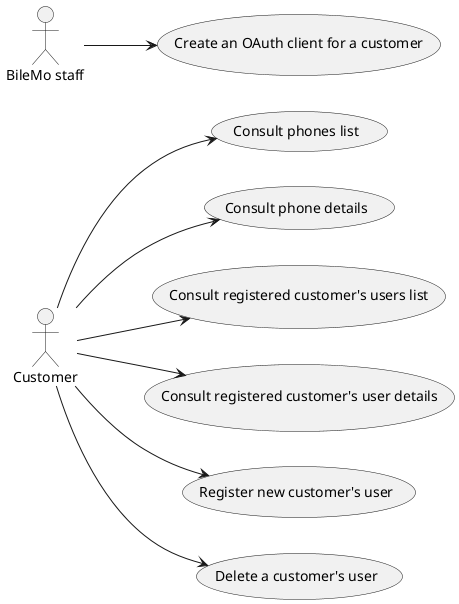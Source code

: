 @startuml

left to right direction

actor Customer
actor BileMoStaff as "BileMo staff"

usecase "Consult phones list" as PhoneIndex
usecase "Consult phone details" as PhoneShow

usecase "Consult registered customer's users list" as UserIndex
usecase "Consult registered customer's user details" as UserShow
usecase "Register new customer's user" as UserCreate
usecase "Delete a customer's user" as UserDelete

usecase "Create an OAuth client for a customer" as CreateOAuth

Customer --> PhoneIndex
Customer --> PhoneShow
Customer --> UserIndex
Customer --> UserShow
Customer --> UserCreate
Customer --> UserDelete

BileMoStaff --> CreateOAuth

@enduml
